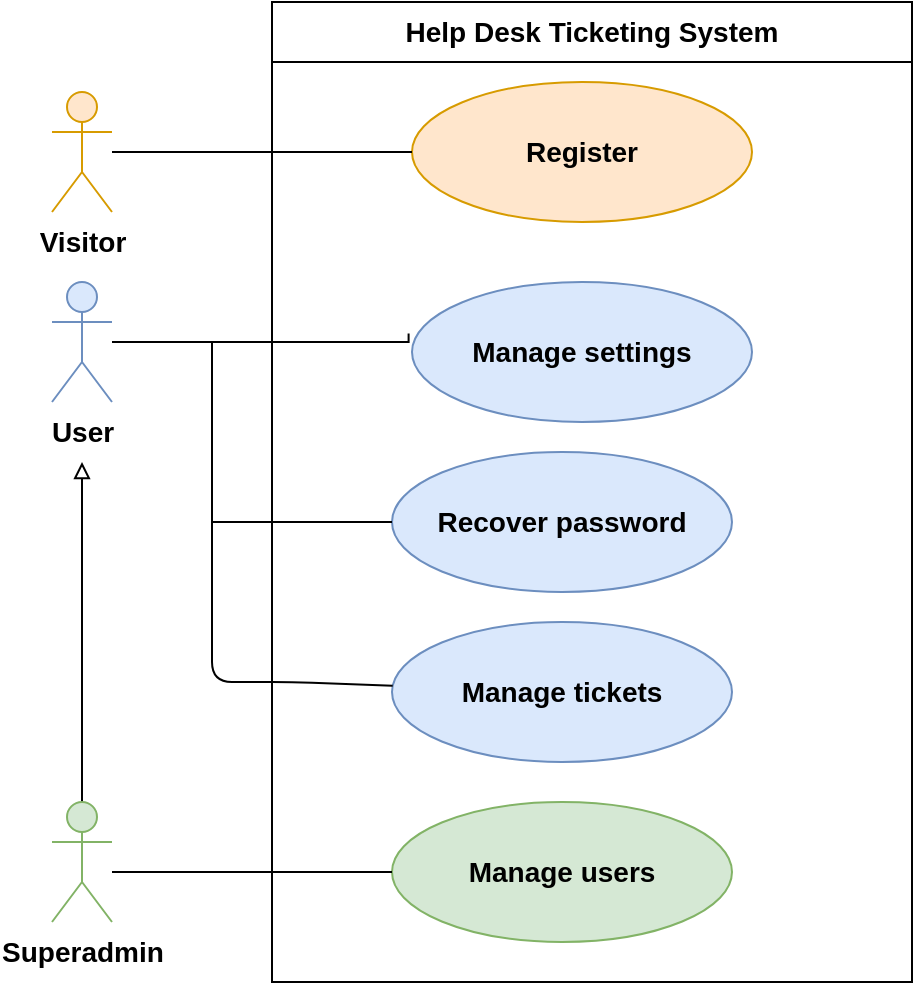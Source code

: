 <mxfile>
    <diagram name="Page-1" id="b426aELSeM76tzW_q8hJ">
        <mxGraphModel dx="610" dy="607" grid="1" gridSize="10" guides="1" tooltips="1" connect="1" arrows="1" fold="1" page="1" pageScale="1" pageWidth="850" pageHeight="1100" math="0" shadow="0">
            <root>
                <mxCell id="0"/>
                <mxCell id="1" parent="0"/>
                <mxCell id="wOB_5UVZatr3jlE8OmUu-1" value="Help Desk Ticketing System" style="swimlane;whiteSpace=wrap;html=1;startSize=30;fontSize=14;" parent="1" vertex="1">
                    <mxGeometry x="710" y="20" width="320" height="490" as="geometry"/>
                </mxCell>
                <mxCell id="wOB_5UVZatr3jlE8OmUu-15" value="&lt;b&gt;&lt;font style=&quot;font-size: 14px;&quot;&gt;Register&lt;/font&gt;&lt;/b&gt;" style="ellipse;whiteSpace=wrap;html=1;fillColor=#ffe6cc;strokeColor=#d79b00;" parent="wOB_5UVZatr3jlE8OmUu-1" vertex="1">
                    <mxGeometry x="70" y="40" width="170" height="70" as="geometry"/>
                </mxCell>
                <mxCell id="wOB_5UVZatr3jlE8OmUu-14" value="&lt;span style=&quot;font-size: 14px;&quot;&gt;&lt;b&gt;Manage settings&lt;/b&gt;&lt;/span&gt;" style="ellipse;whiteSpace=wrap;html=1;fillColor=#dae8fc;strokeColor=#6c8ebf;" parent="wOB_5UVZatr3jlE8OmUu-1" vertex="1">
                    <mxGeometry x="70" y="140" width="170" height="70" as="geometry"/>
                </mxCell>
                <mxCell id="wOB_5UVZatr3jlE8OmUu-23" value="&lt;b style=&quot;border-color: var(--border-color);&quot;&gt;&lt;font style=&quot;border-color: var(--border-color); font-size: 14px;&quot;&gt;Recover password&lt;/font&gt;&lt;/b&gt;&lt;span style=&quot;font-size: 14px;&quot;&gt;&lt;b&gt;&lt;br&gt;&lt;/b&gt;&lt;/span&gt;" style="ellipse;whiteSpace=wrap;html=1;fillColor=#dae8fc;strokeColor=#6c8ebf;" parent="wOB_5UVZatr3jlE8OmUu-1" vertex="1">
                    <mxGeometry x="60" y="225" width="170" height="70" as="geometry"/>
                </mxCell>
                <mxCell id="wOB_5UVZatr3jlE8OmUu-9" value="&lt;b&gt;&lt;font style=&quot;font-size: 14px;&quot;&gt;Manage tickets&lt;/font&gt;&lt;/b&gt;" style="ellipse;whiteSpace=wrap;html=1;fillColor=#dae8fc;strokeColor=#6c8ebf;" parent="wOB_5UVZatr3jlE8OmUu-1" vertex="1">
                    <mxGeometry x="60" y="310" width="170" height="70" as="geometry"/>
                </mxCell>
                <mxCell id="wOB_5UVZatr3jlE8OmUu-12" value="&lt;b&gt;&lt;font style=&quot;font-size: 14px;&quot;&gt;Manage users&lt;/font&gt;&lt;/b&gt;" style="ellipse;whiteSpace=wrap;html=1;fillColor=#d5e8d4;strokeColor=#82b366;" parent="wOB_5UVZatr3jlE8OmUu-1" vertex="1">
                    <mxGeometry x="60" y="400" width="170" height="70" as="geometry"/>
                </mxCell>
                <mxCell id="3" style="edgeStyle=none;html=1;endArrow=none;endFill=0;" parent="1" target="wOB_5UVZatr3jlE8OmUu-12" edge="1">
                    <mxGeometry relative="1" as="geometry">
                        <mxPoint x="630" y="455" as="sourcePoint"/>
                    </mxGeometry>
                </mxCell>
                <mxCell id="5" style="edgeStyle=none;html=1;endArrow=block;endFill=0;" parent="1" source="wOB_5UVZatr3jlE8OmUu-19" edge="1">
                    <mxGeometry relative="1" as="geometry">
                        <mxPoint x="615" y="250" as="targetPoint"/>
                    </mxGeometry>
                </mxCell>
                <mxCell id="wOB_5UVZatr3jlE8OmUu-19" value="Superadmin" style="shape=umlActor;verticalLabelPosition=bottom;verticalAlign=top;html=1;outlineConnect=0;fillColor=#d5e8d4;strokeColor=#82b366;fontStyle=1;fontSize=14;" parent="1" vertex="1">
                    <mxGeometry x="600" y="420" width="30" height="60" as="geometry"/>
                </mxCell>
                <mxCell id="wOB_5UVZatr3jlE8OmUu-31" style="edgeStyle=orthogonalEdgeStyle;rounded=0;orthogonalLoop=1;jettySize=auto;html=1;entryX=-0.01;entryY=0.368;entryDx=0;entryDy=0;entryPerimeter=0;endArrow=none;endFill=0;" parent="1" source="wOB_5UVZatr3jlE8OmUu-20" target="wOB_5UVZatr3jlE8OmUu-14" edge="1">
                    <mxGeometry relative="1" as="geometry">
                        <Array as="points">
                            <mxPoint x="778" y="190"/>
                        </Array>
                    </mxGeometry>
                </mxCell>
                <mxCell id="wOB_5UVZatr3jlE8OmUu-34" style="edgeStyle=orthogonalEdgeStyle;rounded=0;orthogonalLoop=1;jettySize=auto;html=1;entryX=0;entryY=0.5;entryDx=0;entryDy=0;endArrow=none;endFill=0;" parent="1" source="wOB_5UVZatr3jlE8OmUu-20" target="wOB_5UVZatr3jlE8OmUu-23" edge="1">
                    <mxGeometry relative="1" as="geometry">
                        <Array as="points">
                            <mxPoint x="680" y="190"/>
                            <mxPoint x="680" y="280"/>
                        </Array>
                    </mxGeometry>
                </mxCell>
                <mxCell id="wOB_5UVZatr3jlE8OmUu-20" value="User" style="shape=umlActor;verticalLabelPosition=bottom;verticalAlign=top;html=1;outlineConnect=0;fillColor=#dae8fc;strokeColor=#6c8ebf;fontStyle=1;fontSize=14;" parent="1" vertex="1">
                    <mxGeometry x="600" y="160" width="30" height="60" as="geometry"/>
                </mxCell>
                <mxCell id="wOB_5UVZatr3jlE8OmUu-27" style="edgeStyle=orthogonalEdgeStyle;rounded=0;orthogonalLoop=1;jettySize=auto;html=1;endArrow=none;endFill=0;" parent="1" source="wOB_5UVZatr3jlE8OmUu-21" target="wOB_5UVZatr3jlE8OmUu-15" edge="1">
                    <mxGeometry relative="1" as="geometry"/>
                </mxCell>
                <mxCell id="wOB_5UVZatr3jlE8OmUu-21" value="Visitor" style="shape=umlActor;verticalLabelPosition=bottom;verticalAlign=top;html=1;outlineConnect=0;fillColor=#ffe6cc;strokeColor=#d79b00;fontStyle=1;fontSize=14;" parent="1" vertex="1">
                    <mxGeometry x="600" y="65" width="30" height="60" as="geometry"/>
                </mxCell>
                <mxCell id="4" style="edgeStyle=none;html=1;endArrow=none;endFill=0;" parent="1" source="wOB_5UVZatr3jlE8OmUu-9" edge="1">
                    <mxGeometry relative="1" as="geometry">
                        <mxPoint x="680" y="190" as="targetPoint"/>
                        <Array as="points">
                            <mxPoint x="720" y="360"/>
                            <mxPoint x="680" y="360"/>
                        </Array>
                    </mxGeometry>
                </mxCell>
            </root>
        </mxGraphModel>
    </diagram>
</mxfile>